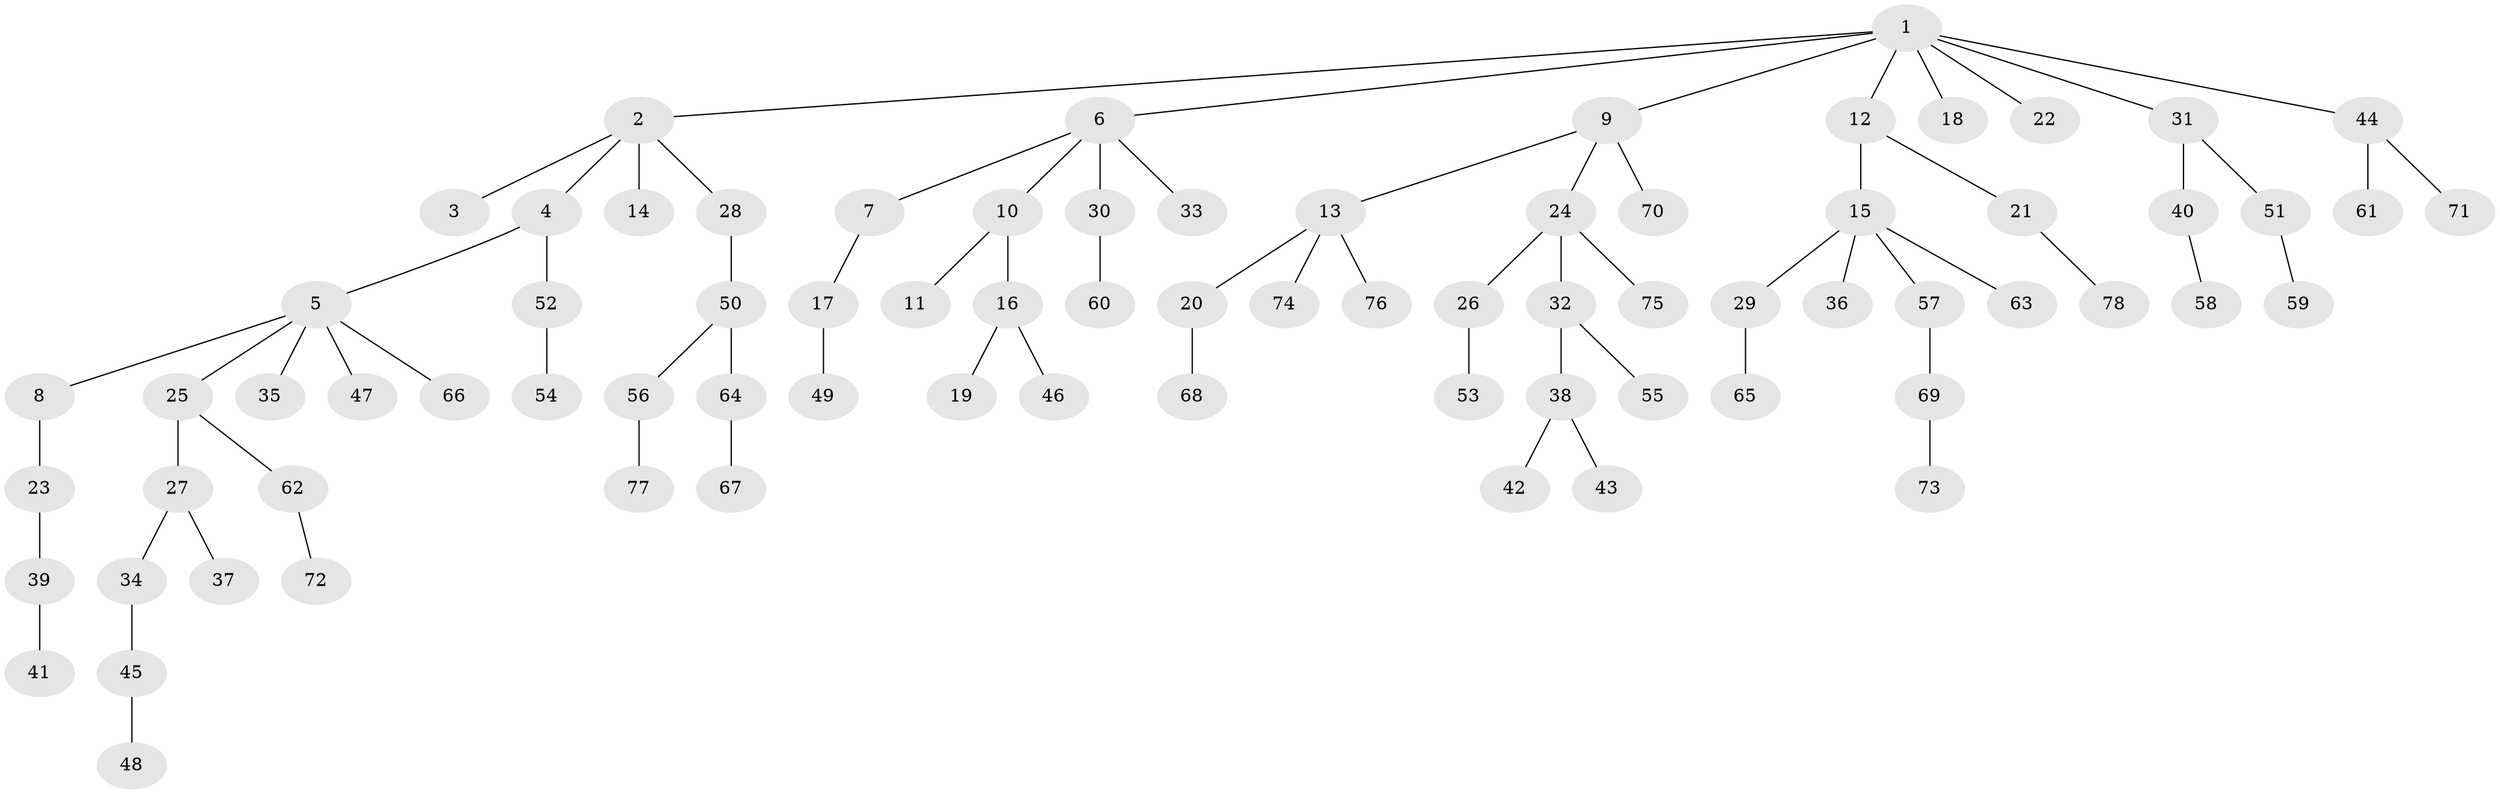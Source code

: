 // Generated by graph-tools (version 1.1) at 2025/15/03/09/25 04:15:36]
// undirected, 78 vertices, 77 edges
graph export_dot {
graph [start="1"]
  node [color=gray90,style=filled];
  1;
  2;
  3;
  4;
  5;
  6;
  7;
  8;
  9;
  10;
  11;
  12;
  13;
  14;
  15;
  16;
  17;
  18;
  19;
  20;
  21;
  22;
  23;
  24;
  25;
  26;
  27;
  28;
  29;
  30;
  31;
  32;
  33;
  34;
  35;
  36;
  37;
  38;
  39;
  40;
  41;
  42;
  43;
  44;
  45;
  46;
  47;
  48;
  49;
  50;
  51;
  52;
  53;
  54;
  55;
  56;
  57;
  58;
  59;
  60;
  61;
  62;
  63;
  64;
  65;
  66;
  67;
  68;
  69;
  70;
  71;
  72;
  73;
  74;
  75;
  76;
  77;
  78;
  1 -- 2;
  1 -- 6;
  1 -- 9;
  1 -- 12;
  1 -- 18;
  1 -- 22;
  1 -- 31;
  1 -- 44;
  2 -- 3;
  2 -- 4;
  2 -- 14;
  2 -- 28;
  4 -- 5;
  4 -- 52;
  5 -- 8;
  5 -- 25;
  5 -- 35;
  5 -- 47;
  5 -- 66;
  6 -- 7;
  6 -- 10;
  6 -- 30;
  6 -- 33;
  7 -- 17;
  8 -- 23;
  9 -- 13;
  9 -- 24;
  9 -- 70;
  10 -- 11;
  10 -- 16;
  12 -- 15;
  12 -- 21;
  13 -- 20;
  13 -- 74;
  13 -- 76;
  15 -- 29;
  15 -- 36;
  15 -- 57;
  15 -- 63;
  16 -- 19;
  16 -- 46;
  17 -- 49;
  20 -- 68;
  21 -- 78;
  23 -- 39;
  24 -- 26;
  24 -- 32;
  24 -- 75;
  25 -- 27;
  25 -- 62;
  26 -- 53;
  27 -- 34;
  27 -- 37;
  28 -- 50;
  29 -- 65;
  30 -- 60;
  31 -- 40;
  31 -- 51;
  32 -- 38;
  32 -- 55;
  34 -- 45;
  38 -- 42;
  38 -- 43;
  39 -- 41;
  40 -- 58;
  44 -- 61;
  44 -- 71;
  45 -- 48;
  50 -- 56;
  50 -- 64;
  51 -- 59;
  52 -- 54;
  56 -- 77;
  57 -- 69;
  62 -- 72;
  64 -- 67;
  69 -- 73;
}
